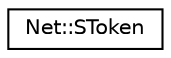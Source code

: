 digraph "Graphical Class Hierarchy"
{
  edge [fontname="Helvetica",fontsize="10",labelfontname="Helvetica",labelfontsize="10"];
  node [fontname="Helvetica",fontsize="10",shape=record];
  rankdir="LR";
  Node0 [label="Net::SToken",height=0.2,width=0.4,color="black", fillcolor="white", style="filled",URL="$struct_net_1_1_s_token.html",tooltip="Structure for storing connection data. "];
}
